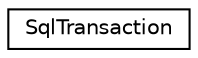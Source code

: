 digraph "Graphical Class Hierarchy"
{
 // LATEX_PDF_SIZE
  edge [fontname="Helvetica",fontsize="10",labelfontname="Helvetica",labelfontsize="10"];
  node [fontname="Helvetica",fontsize="10",shape=record];
  rankdir="LR";
  Node0 [label="SqlTransaction",height=0.2,width=0.4,color="black", fillcolor="white", style="filled",URL="$class_sql_transaction.html",tooltip=" "];
}
